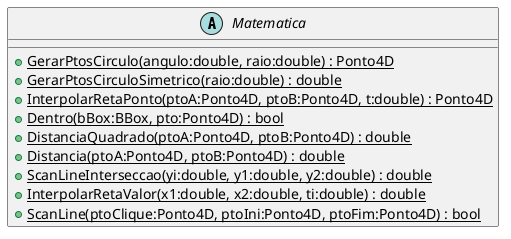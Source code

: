 @startuml
abstract class Matematica {
    + {static} GerarPtosCirculo(angulo:double, raio:double) : Ponto4D
    + {static} GerarPtosCirculoSimetrico(raio:double) : double
    + {static} InterpolarRetaPonto(ptoA:Ponto4D, ptoB:Ponto4D, t:double) : Ponto4D
    + {static} Dentro(bBox:BBox, pto:Ponto4D) : bool
    + {static} DistanciaQuadrado(ptoA:Ponto4D, ptoB:Ponto4D) : double
    + {static} Distancia(ptoA:Ponto4D, ptoB:Ponto4D) : double
    + {static} ScanLineInterseccao(yi:double, y1:double, y2:double) : double
    + {static} InterpolarRetaValor(x1:double, x2:double, ti:double) : double
    + {static} ScanLine(ptoClique:Ponto4D, ptoIni:Ponto4D, ptoFim:Ponto4D) : bool
}
@enduml
